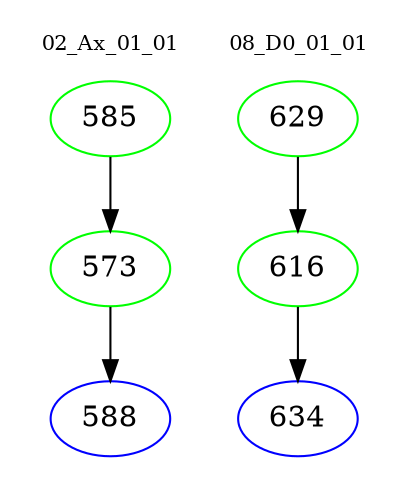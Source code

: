 digraph{
subgraph cluster_0 {
color = white
label = "02_Ax_01_01";
fontsize=10;
T0_585 [label="585", color="green"]
T0_585 -> T0_573 [color="black"]
T0_573 [label="573", color="green"]
T0_573 -> T0_588 [color="black"]
T0_588 [label="588", color="blue"]
}
subgraph cluster_1 {
color = white
label = "08_D0_01_01";
fontsize=10;
T1_629 [label="629", color="green"]
T1_629 -> T1_616 [color="black"]
T1_616 [label="616", color="green"]
T1_616 -> T1_634 [color="black"]
T1_634 [label="634", color="blue"]
}
}
